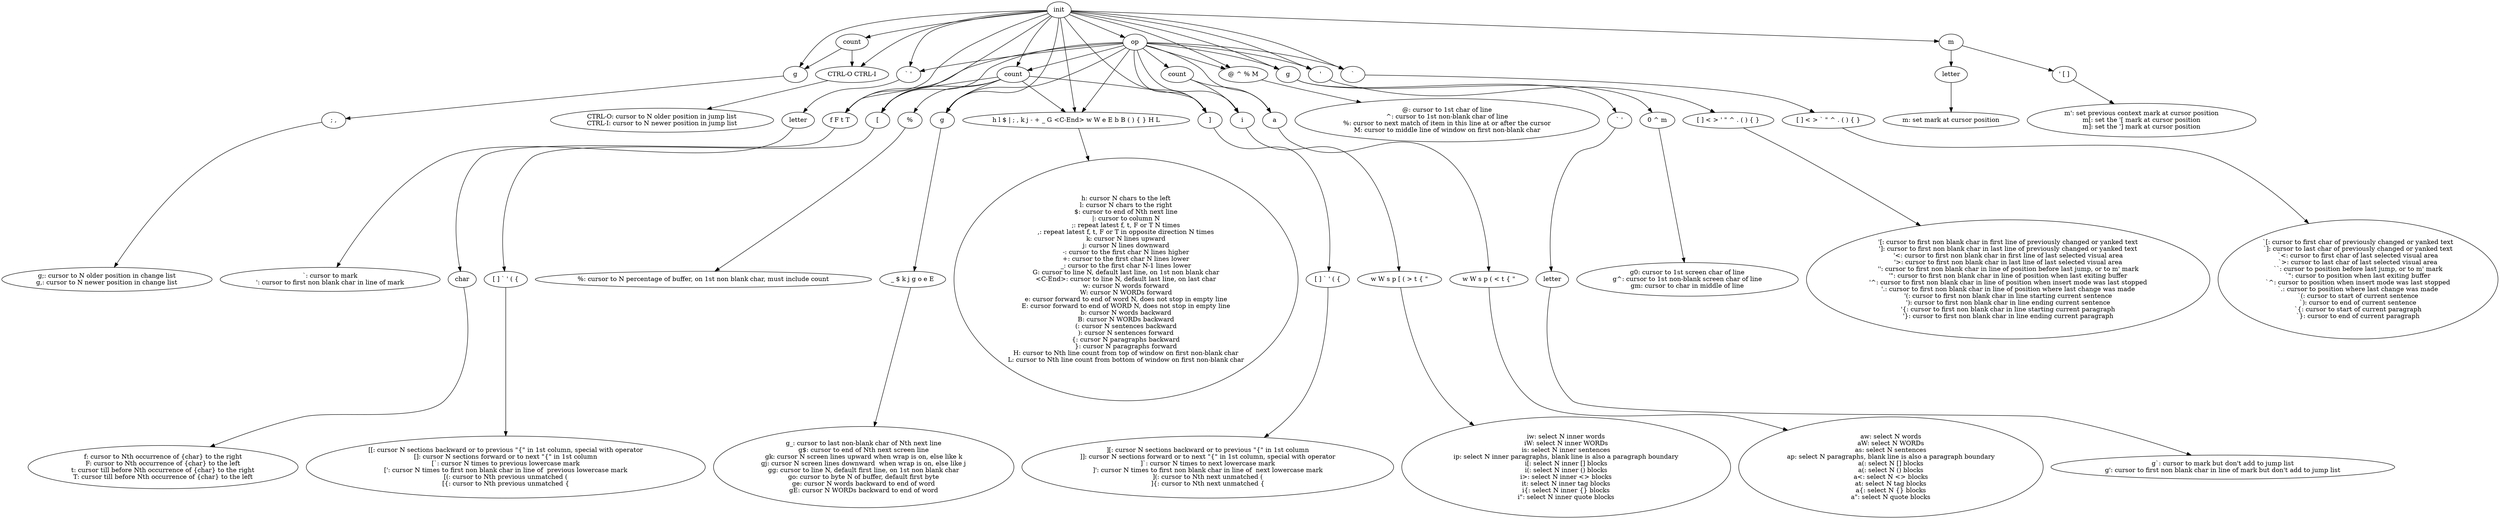 digraph g
{

  /* list of nodes */
  "char-1" [label="char"];
  "command-1" [label="`: cursor to mark\n': cursor to first non blank char in line of mark"];
  "command-10" [label="g;: cursor to N older position in change list\ng,: cursor to N newer position in change list"];
  "command-11" [label="@: cursor to 1st char of line\n^: cursor to 1st non-blank char of line\n%: cursor to next match of item in this line at or after the cursor\nM: cursor to middle line of window on first non-blank char"];
  "command-12" [label="g0: cursor to 1st screen char of line\ng^: cursor to 1st non-blank screen char of line\ngm: cursor to char in middle of line"];
  "command-13" [label="aw: select N words\naW: select N WORDs\nas: select N sentences\nap: select N paragraphs, blank line is also a paragraph boundary\na(: select N [] blocks\na(: select N () blocks\na<: select N <> blocks\nat: select N tag blocks\na{: select N {} blocks\na\": select N quote blocks"];
  "command-14" [label="[[: cursor N sections backward or to previous \"{\" in 1st column, special with operator\n[]: cursor N sections forward or to next \"{\" in 1st column\n[`: cursor N times to previous lowercase mark\n[': cursor N times to first non blank char in line of  previous lowercase mark\n[(: cursor to Nth previous unmatched (\n[{: cursor to Nth previous unmatched {"];
  "command-15" [label="g_: cursor to last non-blank char of Nth next line\ng$: cursor to end of Nth next screen line\ngk: cursor N screen lines upward when wrap is on, else like k\ngj: cursor N screen lines downward  when wrap is on, else like j\ngg: cursor to line N, default first line, on 1st non blank char\ngo: cursor to byte N of buffer, default first byte\nge: cursor N words backward to end of word\ngE: cursor N WORDs backward to end of word"];
  "command-16" [label="m: set mark at cursor position"];
  "command-17" [label="CTRL-O: cursor to N older position in jump list\nCTRL-I: cursor to N newer position in jump list"];
  "command-18" [label="g`: cursor to mark but don't add to jump list\ng': cursor to first non blank char in line of mark but don't add to jump list"];
  "command-2" [label="iw: select N inner words\niW: select N inner WORDs\nis: select N inner sentences\nip: select N inner paragraphs, blank line is also a paragraph boundary\ni[: select N inner [] blocks\ni(: select N inner () blocks\ni>: select N inner <> blocks\nit: select N inner tag blocks\ni{: select N inner {} blocks\ni\": select N inner quote blocks"];
  "command-3" [label="f: cursor to Nth occurrence of {char} to the right\nF: cursor to Nth occurrence of {char} to the left\nt: cursor till before Nth occurrence of {char} to the right\nT: cursor till before Nth occurrence of {char} to the left"];
  "command-4" [label="h: cursor N chars to the left\nl: cursor N chars to the right\n$: cursor to end of Nth next line\n|: cursor to column N\n;: repeat latest f, t, F or T N times\n,: repeat latest f, t, F or T in opposite direction N times\nk: cursor N lines upward\nj: cursor N lines downward\n-: cursor to the first char N lines higher\n+: cursor to the first char N lines lower\n_: cursor to the first char N-1 lines lower\nG: cursor to line N, default last line, on 1st non blank char\n<C-End>: cursor to line N, default last line, on last char\nw: cursor N words forward\nW: cursor N WORDs forward\ne: cursor forward to end of word N, does not stop in empty line\nE: cursor forward to end of WORD N, does not stop in empty line\nb: cursor N words backward\nB: cursor N WORDs backward\n(: cursor N sentences backward\n): cursor N sentences forward\n{: cursor N paragraphs backward\n}: cursor N paragraphs forward\nH: cursor to Nth line count from top of window on first non-blank char\nL: cursor to Nth line count from bottom of window on first non-blank char"];
  "command-5" [label="m': set previous context mark at cursor position\nm[: set the '[ mark at cursor position\nm]: set the '] mark at cursor position"];
  "command-6" [label="][: cursor N sections backward or to previous \"{\" in 1st column\n]]: cursor N sections forward or to next \"{\" in 1st column, special with operator\n]`: cursor N times to next lowercase mark\n]': cursor N times to first non blank char in line of  next lowercase mark\n](: cursor to Nth next unmatched (\n]{: cursor to Nth next unmatched {"];
  "command-7" [label="%: cursor to N percentage of buffer, on 1st non blank char, must include count"];
  "command-8" [label="'[: cursor to first non blank char in first line of previously changed or yanked text\n']: cursor to first non blank char in last line of previously changed or yanked text\n'<: cursor to first non blank char in first line of last selected visual area\n'>: cursor to first non blank char in last line of last selected visual area\n'': cursor to first non blank char in line of position before last jump, or to m' mark\n'\": cursor to first non blank char in line of position when last exiting buffer\n'^: cursor to first non blank char in line of position when insert mode was last stopped\n'.: cursor to first non blank char in line of position where last change was made\n'(: cursor to first non blank char in line starting current sentence\n'): cursor to first non blank char in line ending current sentence\n'{: cursor to first non blank char in line starting current paragraph\n'}: cursor to first non blank char in line ending current paragraph"];
  "command-9" [label="`[: cursor to first char of previously changed or yanked text\n`]: cursor to last char of previously changed or yanked text\n`<: cursor to first char of last selected visual area\n`>: cursor to last char of last selected visual area\n``: cursor to position before last jump, or to m' mark\n`\": cursor to position when last exiting buffer\n`^: cursor to position when insert mode was last stopped\n`.: cursor to position where last change was made\n`(: cursor to start of current sentence\n`): cursor to end of current sentence\n`{: cursor to start of current paragraph\n`}: cursor to end of current paragraph"];
  "count-1" [label="count"];
  "count-2" [label="count"];
  "count-6" [label="count"];
  "init-1" [label="init"];
  "key1-1" [label="` '"];
  "key1-10" [label="g"];
  "key1-11" [label="@ ^ % M"];
  "key1-12" [label="g"];
  "key1-13" [label="a"];
  "key1-14" [label="["];
  "key1-15" [label="g"];
  "key1-17" [label="CTRL-O CTRL-I"];
  "key1-2" [label="i"];
  "key1-3" [label="f F t T"];
  "key1-4" [label="h l $ | ; , k j - + _ G <C-End> w W e E b B ( ) { } H L"];
  "key1-5" [label="m"];
  "key1-6" [label="]"];
  "key1-7" [label="%"];
  "key1-8" [label="'"];
  "key1-9" [label="`"];
  "key2-1" [label="w W s p [ ( > t { \""];
  "key2-10" [label="_ $ k j g o e E"];
  "key2-11" [label="` '"];
  "key2-2" [label="' [ ]"];
  "key2-3" [label="[ ] ` ' ( {"];
  "key2-4" [label="[ ] < > ' \" ^ . ( ) { }"];
  "key2-5" [label="[ ] < > ` \" ^ . ( ) { }"];
  "key2-6" [label="; ,"];
  "key2-7" [label="0 ^ m"];
  "key2-8" [label="w W s p ( < t { \""];
  "key2-9" [label="[ ] ` ' ( {"];
  "letter-1" [label="letter"];
  "letter-2" [label="letter"];
  "letter-3" [label="letter"];
  "op-1" [label="op"];

  /* list of edges */
  "char-1" -> "command-3";
  "count-1" -> "key1-13";
  "count-1" -> "key1-2";
  "count-2" -> "key1-14";
  "count-2" -> "key1-15";
  "count-2" -> "key1-3";
  "count-2" -> "key1-4";
  "count-2" -> "key1-6";
  "count-2" -> "key1-7";
  "count-6" -> "key1-10";
  "count-6" -> "key1-17";
  "init-1" -> "count-2";
  "init-1" -> "count-6";
  "init-1" -> "key1-1";
  "init-1" -> "key1-10";
  "init-1" -> "key1-11";
  "init-1" -> "key1-12";
  "init-1" -> "key1-14";
  "init-1" -> "key1-15";
  "init-1" -> "key1-17";
  "init-1" -> "key1-3";
  "init-1" -> "key1-4";
  "init-1" -> "key1-5";
  "init-1" -> "key1-6";
  "init-1" -> "key1-8";
  "init-1" -> "key1-9";
  "init-1" -> "op-1";
  "key1-10" -> "key2-6";
  "key1-11" -> "command-11";
  "key1-12" -> "key2-11";
  "key1-12" -> "key2-7";
  "key1-13" -> "key2-8";
  "key1-14" -> "key2-9";
  "key1-15" -> "key2-10";
  "key1-17" -> "command-17";
  "key1-1" -> "letter-1";
  "key1-2" -> "key2-1";
  "key1-3" -> "char-1";
  "key1-4" -> "command-4";
  "key1-5" -> "key2-2";
  "key1-5" -> "letter-2";
  "key1-6" -> "key2-3";
  "key1-7" -> "command-7";
  "key1-8" -> "key2-4";
  "key1-9" -> "key2-5";
  "key2-10" -> "command-15";
  "key2-11" -> "letter-3";
  "key2-1" -> "command-2";
  "key2-2" -> "command-5";
  "key2-3" -> "command-6";
  "key2-4" -> "command-8";
  "key2-5" -> "command-9";
  "key2-6" -> "command-10";
  "key2-7" -> "command-12";
  "key2-8" -> "command-13";
  "key2-9" -> "command-14";
  "letter-1" -> "command-1";
  "letter-2" -> "command-16";
  "letter-3" -> "command-18";
  "op-1" -> "count-1";
  "op-1" -> "count-2";
  "op-1" -> "key1-1";
  "op-1" -> "key1-11";
  "op-1" -> "key1-12";
  "op-1" -> "key1-13";
  "op-1" -> "key1-14";
  "op-1" -> "key1-15";
  "op-1" -> "key1-2";
  "op-1" -> "key1-3";
  "op-1" -> "key1-4";
  "op-1" -> "key1-6";
  "op-1" -> "key1-8";
  "op-1" -> "key1-9";
}
